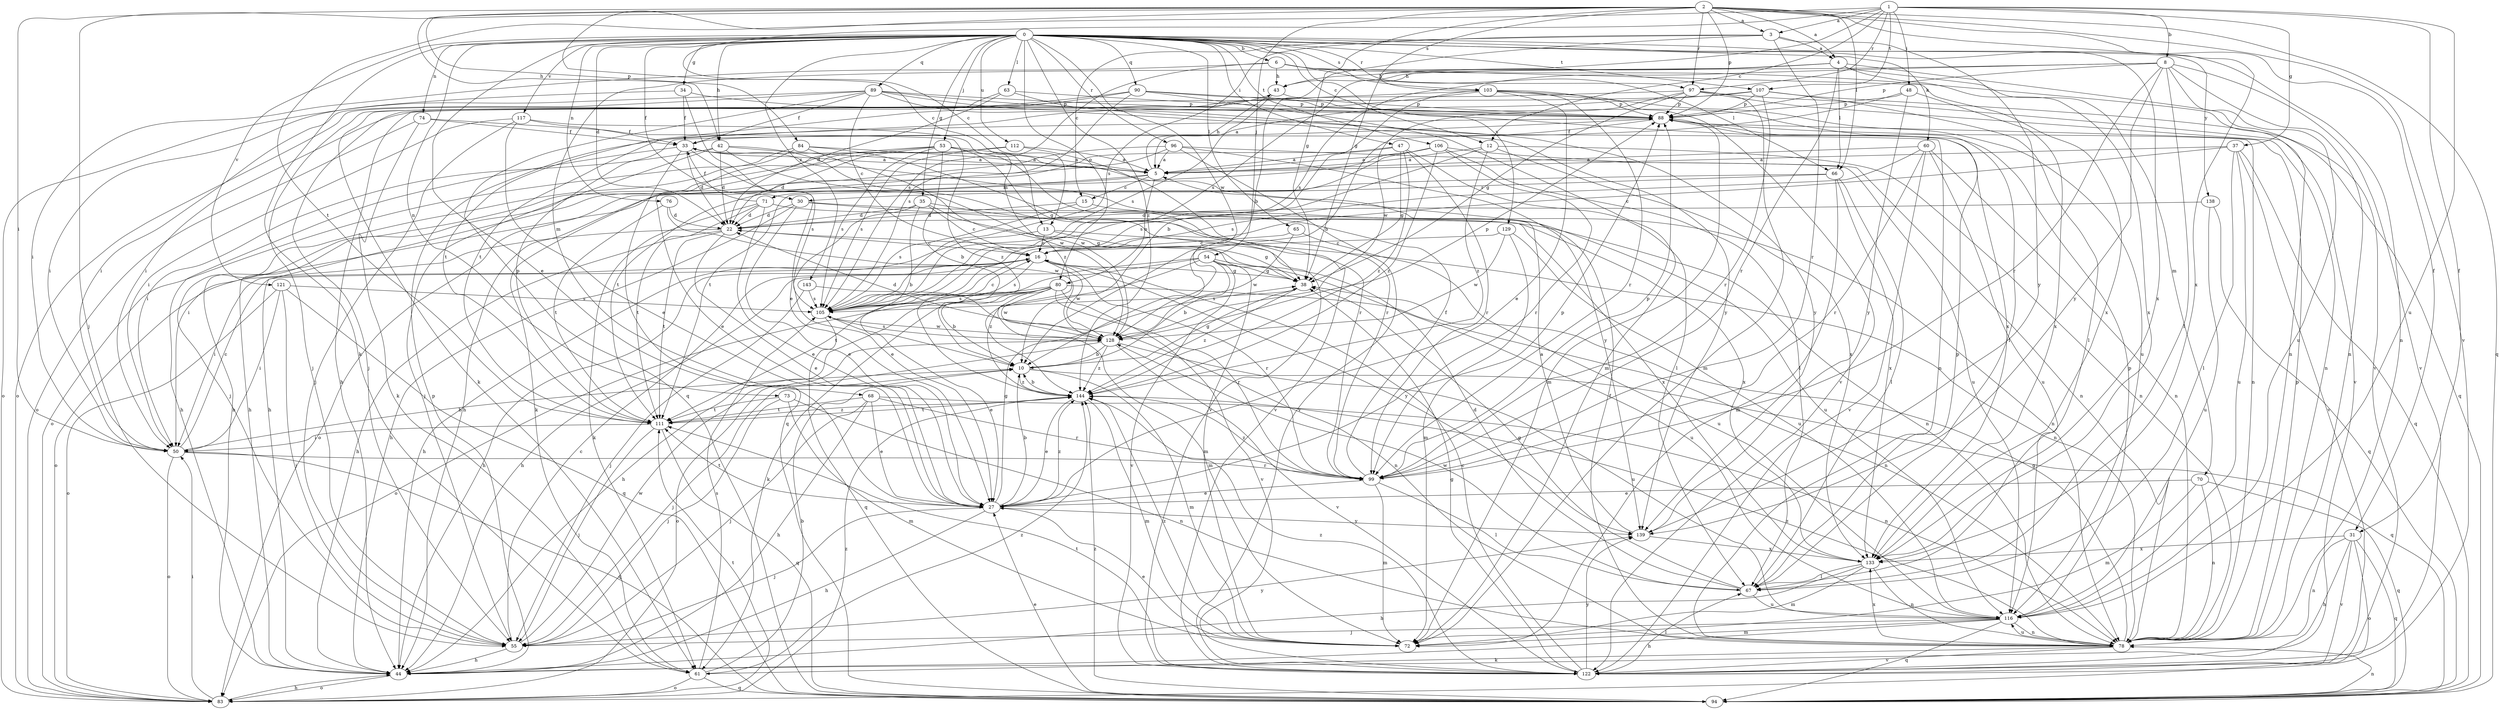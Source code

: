 strict digraph  {
0;
1;
2;
3;
4;
5;
6;
8;
10;
12;
13;
15;
16;
22;
27;
30;
31;
33;
34;
35;
37;
38;
42;
43;
44;
47;
48;
50;
53;
54;
55;
60;
61;
63;
65;
66;
67;
68;
70;
71;
72;
73;
74;
76;
78;
80;
83;
84;
88;
89;
90;
94;
96;
97;
99;
103;
105;
106;
107;
111;
112;
116;
117;
121;
122;
128;
129;
133;
138;
139;
143;
144;
0 -> 6  [label=b];
0 -> 12  [label=c];
0 -> 22  [label=d];
0 -> 27  [label=e];
0 -> 30  [label=f];
0 -> 34  [label=g];
0 -> 35  [label=g];
0 -> 42  [label=h];
0 -> 47  [label=i];
0 -> 53  [label=j];
0 -> 60  [label=k];
0 -> 61  [label=k];
0 -> 63  [label=l];
0 -> 65  [label=l];
0 -> 73  [label=n];
0 -> 74  [label=n];
0 -> 76  [label=n];
0 -> 78  [label=n];
0 -> 80  [label=o];
0 -> 89  [label=q];
0 -> 90  [label=q];
0 -> 96  [label=r];
0 -> 97  [label=r];
0 -> 103  [label=s];
0 -> 106  [label=t];
0 -> 107  [label=t];
0 -> 112  [label=u];
0 -> 117  [label=v];
0 -> 121  [label=v];
0 -> 128  [label=w];
0 -> 129  [label=x];
0 -> 133  [label=x];
0 -> 138  [label=y];
0 -> 143  [label=z];
0 -> 144  [label=z];
1 -> 3  [label=a];
1 -> 8  [label=b];
1 -> 12  [label=c];
1 -> 13  [label=c];
1 -> 31  [label=f];
1 -> 37  [label=g];
1 -> 38  [label=g];
1 -> 48  [label=i];
1 -> 97  [label=r];
1 -> 107  [label=t];
1 -> 111  [label=t];
1 -> 116  [label=u];
2 -> 3  [label=a];
2 -> 4  [label=a];
2 -> 13  [label=c];
2 -> 31  [label=f];
2 -> 38  [label=g];
2 -> 42  [label=h];
2 -> 50  [label=i];
2 -> 54  [label=j];
2 -> 55  [label=j];
2 -> 66  [label=l];
2 -> 84  [label=p];
2 -> 88  [label=p];
2 -> 94  [label=q];
2 -> 97  [label=r];
2 -> 103  [label=s];
2 -> 122  [label=v];
2 -> 133  [label=x];
3 -> 4  [label=a];
3 -> 10  [label=b];
3 -> 15  [label=c];
3 -> 99  [label=r];
3 -> 105  [label=s];
3 -> 139  [label=y];
4 -> 43  [label=h];
4 -> 66  [label=l];
4 -> 68  [label=m];
4 -> 70  [label=m];
4 -> 99  [label=r];
4 -> 105  [label=s];
4 -> 122  [label=v];
4 -> 133  [label=x];
5 -> 15  [label=c];
5 -> 43  [label=h];
5 -> 71  [label=m];
5 -> 80  [label=o];
5 -> 83  [label=o];
6 -> 43  [label=h];
6 -> 50  [label=i];
6 -> 66  [label=l];
6 -> 78  [label=n];
6 -> 105  [label=s];
6 -> 133  [label=x];
8 -> 43  [label=h];
8 -> 67  [label=l];
8 -> 78  [label=n];
8 -> 88  [label=p];
8 -> 99  [label=r];
8 -> 105  [label=s];
8 -> 116  [label=u];
8 -> 122  [label=v];
8 -> 139  [label=y];
10 -> 38  [label=g];
10 -> 55  [label=j];
10 -> 72  [label=m];
10 -> 94  [label=q];
10 -> 144  [label=z];
12 -> 5  [label=a];
12 -> 78  [label=n];
12 -> 105  [label=s];
12 -> 133  [label=x];
12 -> 144  [label=z];
13 -> 16  [label=c];
13 -> 38  [label=g];
13 -> 44  [label=h];
13 -> 78  [label=n];
15 -> 22  [label=d];
15 -> 105  [label=s];
15 -> 116  [label=u];
16 -> 38  [label=g];
16 -> 44  [label=h];
16 -> 50  [label=i];
16 -> 99  [label=r];
16 -> 105  [label=s];
16 -> 128  [label=w];
16 -> 139  [label=y];
22 -> 16  [label=c];
22 -> 27  [label=e];
22 -> 44  [label=h];
22 -> 83  [label=o];
22 -> 111  [label=t];
27 -> 10  [label=b];
27 -> 38  [label=g];
27 -> 44  [label=h];
27 -> 55  [label=j];
27 -> 88  [label=p];
27 -> 111  [label=t];
27 -> 139  [label=y];
27 -> 144  [label=z];
30 -> 22  [label=d];
30 -> 27  [label=e];
30 -> 44  [label=h];
30 -> 78  [label=n];
30 -> 133  [label=x];
31 -> 44  [label=h];
31 -> 78  [label=n];
31 -> 83  [label=o];
31 -> 94  [label=q];
31 -> 122  [label=v];
31 -> 133  [label=x];
33 -> 5  [label=a];
33 -> 22  [label=d];
33 -> 44  [label=h];
33 -> 94  [label=q];
33 -> 105  [label=s];
34 -> 27  [label=e];
34 -> 33  [label=f];
34 -> 50  [label=i];
34 -> 88  [label=p];
35 -> 10  [label=b];
35 -> 16  [label=c];
35 -> 22  [label=d];
35 -> 27  [label=e];
35 -> 38  [label=g];
35 -> 133  [label=x];
37 -> 5  [label=a];
37 -> 16  [label=c];
37 -> 67  [label=l];
37 -> 94  [label=q];
37 -> 116  [label=u];
37 -> 122  [label=v];
38 -> 105  [label=s];
38 -> 144  [label=z];
42 -> 5  [label=a];
42 -> 22  [label=d];
42 -> 50  [label=i];
42 -> 55  [label=j];
42 -> 122  [label=v];
42 -> 128  [label=w];
43 -> 88  [label=p];
43 -> 105  [label=s];
43 -> 111  [label=t];
44 -> 83  [label=o];
44 -> 88  [label=p];
47 -> 5  [label=a];
47 -> 38  [label=g];
47 -> 44  [label=h];
47 -> 67  [label=l];
47 -> 99  [label=r];
47 -> 144  [label=z];
48 -> 10  [label=b];
48 -> 88  [label=p];
48 -> 133  [label=x];
48 -> 139  [label=y];
50 -> 10  [label=b];
50 -> 16  [label=c];
50 -> 83  [label=o];
50 -> 94  [label=q];
50 -> 99  [label=r];
53 -> 5  [label=a];
53 -> 10  [label=b];
53 -> 22  [label=d];
53 -> 27  [label=e];
53 -> 38  [label=g];
53 -> 61  [label=k];
53 -> 105  [label=s];
53 -> 122  [label=v];
54 -> 10  [label=b];
54 -> 38  [label=g];
54 -> 44  [label=h];
54 -> 72  [label=m];
54 -> 111  [label=t];
54 -> 116  [label=u];
54 -> 122  [label=v];
54 -> 144  [label=z];
55 -> 16  [label=c];
55 -> 44  [label=h];
55 -> 128  [label=w];
55 -> 139  [label=y];
60 -> 5  [label=a];
60 -> 78  [label=n];
60 -> 99  [label=r];
60 -> 105  [label=s];
60 -> 116  [label=u];
60 -> 122  [label=v];
61 -> 10  [label=b];
61 -> 83  [label=o];
61 -> 94  [label=q];
61 -> 105  [label=s];
61 -> 144  [label=z];
63 -> 22  [label=d];
63 -> 83  [label=o];
63 -> 88  [label=p];
63 -> 139  [label=y];
65 -> 16  [label=c];
65 -> 116  [label=u];
65 -> 128  [label=w];
66 -> 50  [label=i];
66 -> 67  [label=l];
66 -> 72  [label=m];
66 -> 133  [label=x];
66 -> 30  [label=r];
67 -> 22  [label=d];
67 -> 38  [label=g];
67 -> 88  [label=p];
67 -> 116  [label=u];
67 -> 128  [label=w];
68 -> 27  [label=e];
68 -> 44  [label=h];
68 -> 55  [label=j];
68 -> 78  [label=n];
68 -> 99  [label=r];
68 -> 111  [label=t];
70 -> 27  [label=e];
70 -> 72  [label=m];
70 -> 78  [label=n];
70 -> 94  [label=q];
71 -> 22  [label=d];
71 -> 27  [label=e];
71 -> 33  [label=f];
71 -> 61  [label=k];
71 -> 78  [label=n];
71 -> 111  [label=t];
72 -> 27  [label=e];
72 -> 144  [label=z];
73 -> 55  [label=j];
73 -> 72  [label=m];
73 -> 78  [label=n];
73 -> 111  [label=t];
74 -> 33  [label=f];
74 -> 61  [label=k];
74 -> 83  [label=o];
74 -> 144  [label=z];
76 -> 22  [label=d];
76 -> 111  [label=t];
76 -> 128  [label=w];
78 -> 33  [label=f];
78 -> 38  [label=g];
78 -> 61  [label=k];
78 -> 88  [label=p];
78 -> 116  [label=u];
78 -> 122  [label=v];
78 -> 133  [label=x];
78 -> 144  [label=z];
80 -> 10  [label=b];
80 -> 44  [label=h];
80 -> 61  [label=k];
80 -> 72  [label=m];
80 -> 78  [label=n];
80 -> 83  [label=o];
80 -> 99  [label=r];
80 -> 105  [label=s];
80 -> 122  [label=v];
80 -> 128  [label=w];
83 -> 44  [label=h];
83 -> 50  [label=i];
83 -> 111  [label=t];
83 -> 144  [label=z];
84 -> 5  [label=a];
84 -> 55  [label=j];
84 -> 83  [label=o];
84 -> 99  [label=r];
84 -> 128  [label=w];
88 -> 33  [label=f];
88 -> 72  [label=m];
88 -> 78  [label=n];
89 -> 16  [label=c];
89 -> 33  [label=f];
89 -> 50  [label=i];
89 -> 78  [label=n];
89 -> 83  [label=o];
89 -> 88  [label=p];
89 -> 94  [label=q];
89 -> 133  [label=x];
89 -> 139  [label=y];
90 -> 55  [label=j];
90 -> 61  [label=k];
90 -> 67  [label=l];
90 -> 72  [label=m];
90 -> 88  [label=p];
90 -> 105  [label=s];
94 -> 27  [label=e];
94 -> 78  [label=n];
94 -> 144  [label=z];
96 -> 5  [label=a];
96 -> 44  [label=h];
96 -> 111  [label=t];
96 -> 116  [label=u];
96 -> 122  [label=v];
96 -> 139  [label=y];
97 -> 38  [label=g];
97 -> 44  [label=h];
97 -> 72  [label=m];
97 -> 78  [label=n];
97 -> 88  [label=p];
97 -> 122  [label=v];
97 -> 128  [label=w];
99 -> 27  [label=e];
99 -> 33  [label=f];
99 -> 67  [label=l];
99 -> 72  [label=m];
99 -> 88  [label=p];
99 -> 144  [label=z];
103 -> 10  [label=b];
103 -> 27  [label=e];
103 -> 55  [label=j];
103 -> 88  [label=p];
103 -> 99  [label=r];
103 -> 111  [label=t];
103 -> 116  [label=u];
103 -> 122  [label=v];
105 -> 16  [label=c];
105 -> 27  [label=e];
105 -> 94  [label=q];
105 -> 128  [label=w];
106 -> 5  [label=a];
106 -> 44  [label=h];
106 -> 67  [label=l];
106 -> 78  [label=n];
106 -> 99  [label=r];
106 -> 111  [label=t];
106 -> 144  [label=z];
107 -> 5  [label=a];
107 -> 50  [label=i];
107 -> 67  [label=l];
107 -> 88  [label=p];
107 -> 94  [label=q];
107 -> 99  [label=r];
111 -> 50  [label=i];
111 -> 55  [label=j];
111 -> 88  [label=p];
111 -> 94  [label=q];
111 -> 144  [label=z];
112 -> 5  [label=a];
112 -> 44  [label=h];
112 -> 99  [label=r];
112 -> 105  [label=s];
116 -> 44  [label=h];
116 -> 55  [label=j];
116 -> 72  [label=m];
116 -> 78  [label=n];
116 -> 88  [label=p];
116 -> 94  [label=q];
117 -> 27  [label=e];
117 -> 33  [label=f];
117 -> 50  [label=i];
117 -> 55  [label=j];
117 -> 144  [label=z];
121 -> 50  [label=i];
121 -> 55  [label=j];
121 -> 83  [label=o];
121 -> 94  [label=q];
121 -> 105  [label=s];
122 -> 16  [label=c];
122 -> 38  [label=g];
122 -> 67  [label=l];
122 -> 111  [label=t];
122 -> 139  [label=y];
122 -> 144  [label=z];
128 -> 10  [label=b];
128 -> 22  [label=d];
128 -> 83  [label=o];
128 -> 88  [label=p];
128 -> 105  [label=s];
128 -> 116  [label=u];
128 -> 122  [label=v];
128 -> 144  [label=z];
129 -> 16  [label=c];
129 -> 72  [label=m];
129 -> 116  [label=u];
129 -> 128  [label=w];
133 -> 44  [label=h];
133 -> 67  [label=l];
133 -> 72  [label=m];
133 -> 78  [label=n];
138 -> 22  [label=d];
138 -> 94  [label=q];
138 -> 116  [label=u];
139 -> 5  [label=a];
139 -> 133  [label=x];
143 -> 55  [label=j];
143 -> 78  [label=n];
143 -> 105  [label=s];
144 -> 10  [label=b];
144 -> 27  [label=e];
144 -> 72  [label=m];
144 -> 111  [label=t];
}

